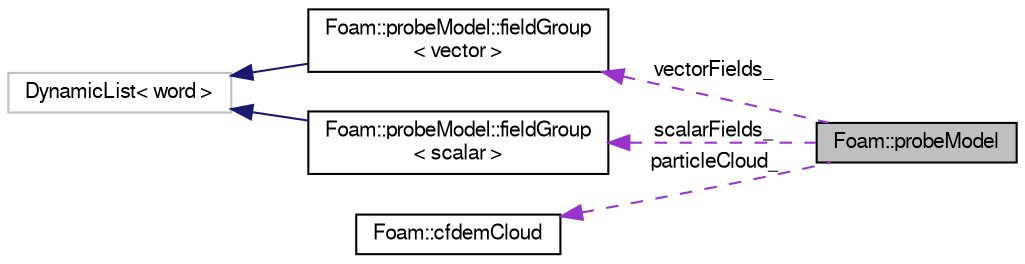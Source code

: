 digraph "Foam::probeModel"
{
  edge [fontname="FreeSans",fontsize="10",labelfontname="FreeSans",labelfontsize="10"];
  node [fontname="FreeSans",fontsize="10",shape=record];
  rankdir="LR";
  Node1 [label="Foam::probeModel",height=0.2,width=0.4,color="black", fillcolor="grey75", style="filled" fontcolor="black"];
  Node2 -> Node1 [dir="back",color="darkorchid3",fontsize="10",style="dashed",label=" vectorFields_" ,fontname="FreeSans"];
  Node2 [label="Foam::probeModel::fieldGroup\l\< vector \>",height=0.2,width=0.4,color="black", fillcolor="white", style="filled",URL="$classFoam_1_1probeModel_1_1fieldGroup.html"];
  Node3 -> Node2 [dir="back",color="midnightblue",fontsize="10",style="solid",fontname="FreeSans"];
  Node3 [label="DynamicList\< word \>",height=0.2,width=0.4,color="grey75", fillcolor="white", style="filled"];
  Node4 -> Node1 [dir="back",color="darkorchid3",fontsize="10",style="dashed",label=" scalarFields_" ,fontname="FreeSans"];
  Node4 [label="Foam::probeModel::fieldGroup\l\< scalar \>",height=0.2,width=0.4,color="black", fillcolor="white", style="filled",URL="$classFoam_1_1probeModel_1_1fieldGroup.html"];
  Node3 -> Node4 [dir="back",color="midnightblue",fontsize="10",style="solid",fontname="FreeSans"];
  Node5 -> Node1 [dir="back",color="darkorchid3",fontsize="10",style="dashed",label=" particleCloud_" ,fontname="FreeSans"];
  Node5 [label="Foam::cfdemCloud",height=0.2,width=0.4,color="black", fillcolor="white", style="filled",URL="$classFoam_1_1cfdemCloud.html"];
}

